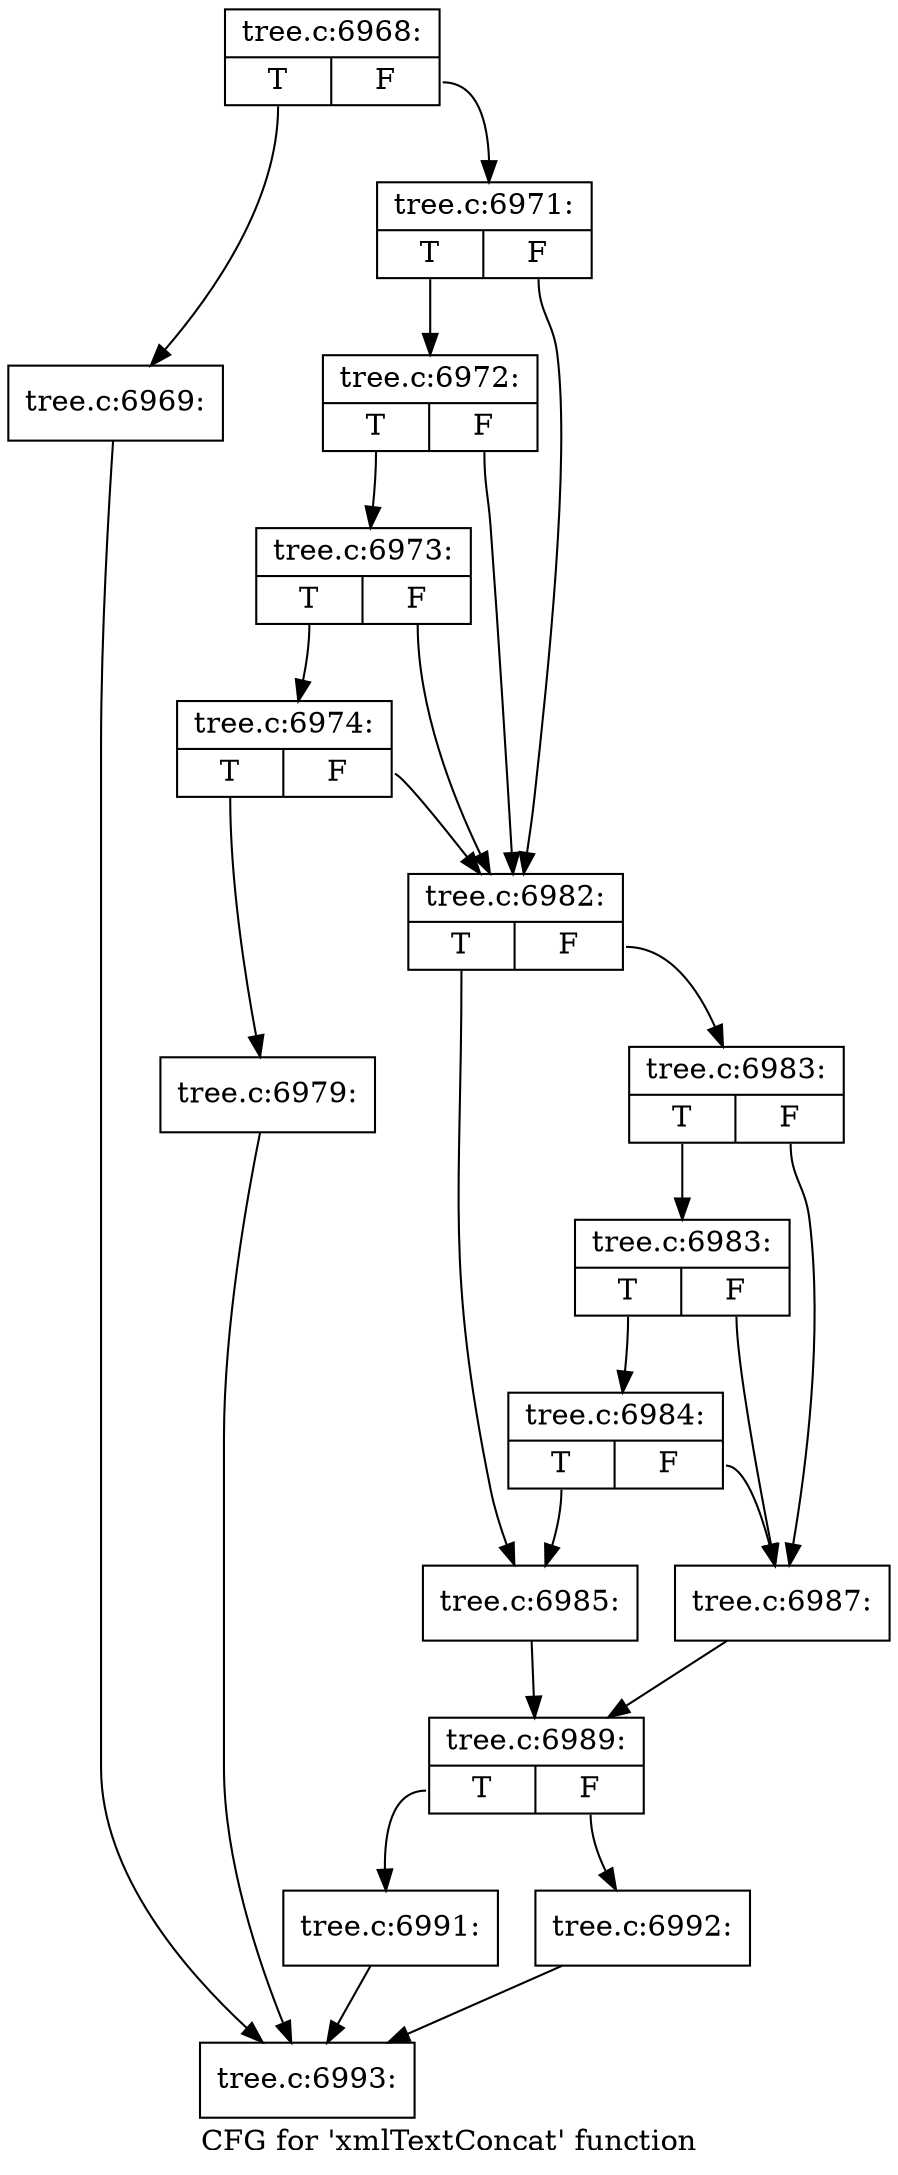 digraph "CFG for 'xmlTextConcat' function" {
	label="CFG for 'xmlTextConcat' function";

	Node0x465e300 [shape=record,label="{tree.c:6968:|{<s0>T|<s1>F}}"];
	Node0x465e300:s0 -> Node0x465efa0;
	Node0x465e300:s1 -> Node0x465eff0;
	Node0x465efa0 [shape=record,label="{tree.c:6969:}"];
	Node0x465efa0 -> Node0x4657280;
	Node0x465eff0 [shape=record,label="{tree.c:6971:|{<s0>T|<s1>F}}"];
	Node0x465eff0:s0 -> Node0x465f650;
	Node0x465eff0:s1 -> Node0x465f500;
	Node0x465f650 [shape=record,label="{tree.c:6972:|{<s0>T|<s1>F}}"];
	Node0x465f650:s0 -> Node0x465f5d0;
	Node0x465f650:s1 -> Node0x465f500;
	Node0x465f5d0 [shape=record,label="{tree.c:6973:|{<s0>T|<s1>F}}"];
	Node0x465f5d0:s0 -> Node0x465f550;
	Node0x465f5d0:s1 -> Node0x465f500;
	Node0x465f550 [shape=record,label="{tree.c:6974:|{<s0>T|<s1>F}}"];
	Node0x465f550:s0 -> Node0x465f4b0;
	Node0x465f550:s1 -> Node0x465f500;
	Node0x465f4b0 [shape=record,label="{tree.c:6979:}"];
	Node0x465f4b0 -> Node0x4657280;
	Node0x465f500 [shape=record,label="{tree.c:6982:|{<s0>T|<s1>F}}"];
	Node0x465f500:s0 -> Node0x4660700;
	Node0x465f500:s1 -> Node0x46607f0;
	Node0x46607f0 [shape=record,label="{tree.c:6983:|{<s0>T|<s1>F}}"];
	Node0x46607f0:s0 -> Node0x4660ea0;
	Node0x46607f0:s1 -> Node0x46607a0;
	Node0x4660ea0 [shape=record,label="{tree.c:6983:|{<s0>T|<s1>F}}"];
	Node0x4660ea0:s0 -> Node0x4660e20;
	Node0x4660ea0:s1 -> Node0x46607a0;
	Node0x4660e20 [shape=record,label="{tree.c:6984:|{<s0>T|<s1>F}}"];
	Node0x4660e20:s0 -> Node0x4660700;
	Node0x4660e20:s1 -> Node0x46607a0;
	Node0x4660700 [shape=record,label="{tree.c:6985:}"];
	Node0x4660700 -> Node0x4660750;
	Node0x46607a0 [shape=record,label="{tree.c:6987:}"];
	Node0x46607a0 -> Node0x4660750;
	Node0x4660750 [shape=record,label="{tree.c:6989:|{<s0>T|<s1>F}}"];
	Node0x4660750:s0 -> Node0x4662e40;
	Node0x4660750:s1 -> Node0x4662e90;
	Node0x4662e40 [shape=record,label="{tree.c:6991:}"];
	Node0x4662e40 -> Node0x4657280;
	Node0x4662e90 [shape=record,label="{tree.c:6992:}"];
	Node0x4662e90 -> Node0x4657280;
	Node0x4657280 [shape=record,label="{tree.c:6993:}"];
}
